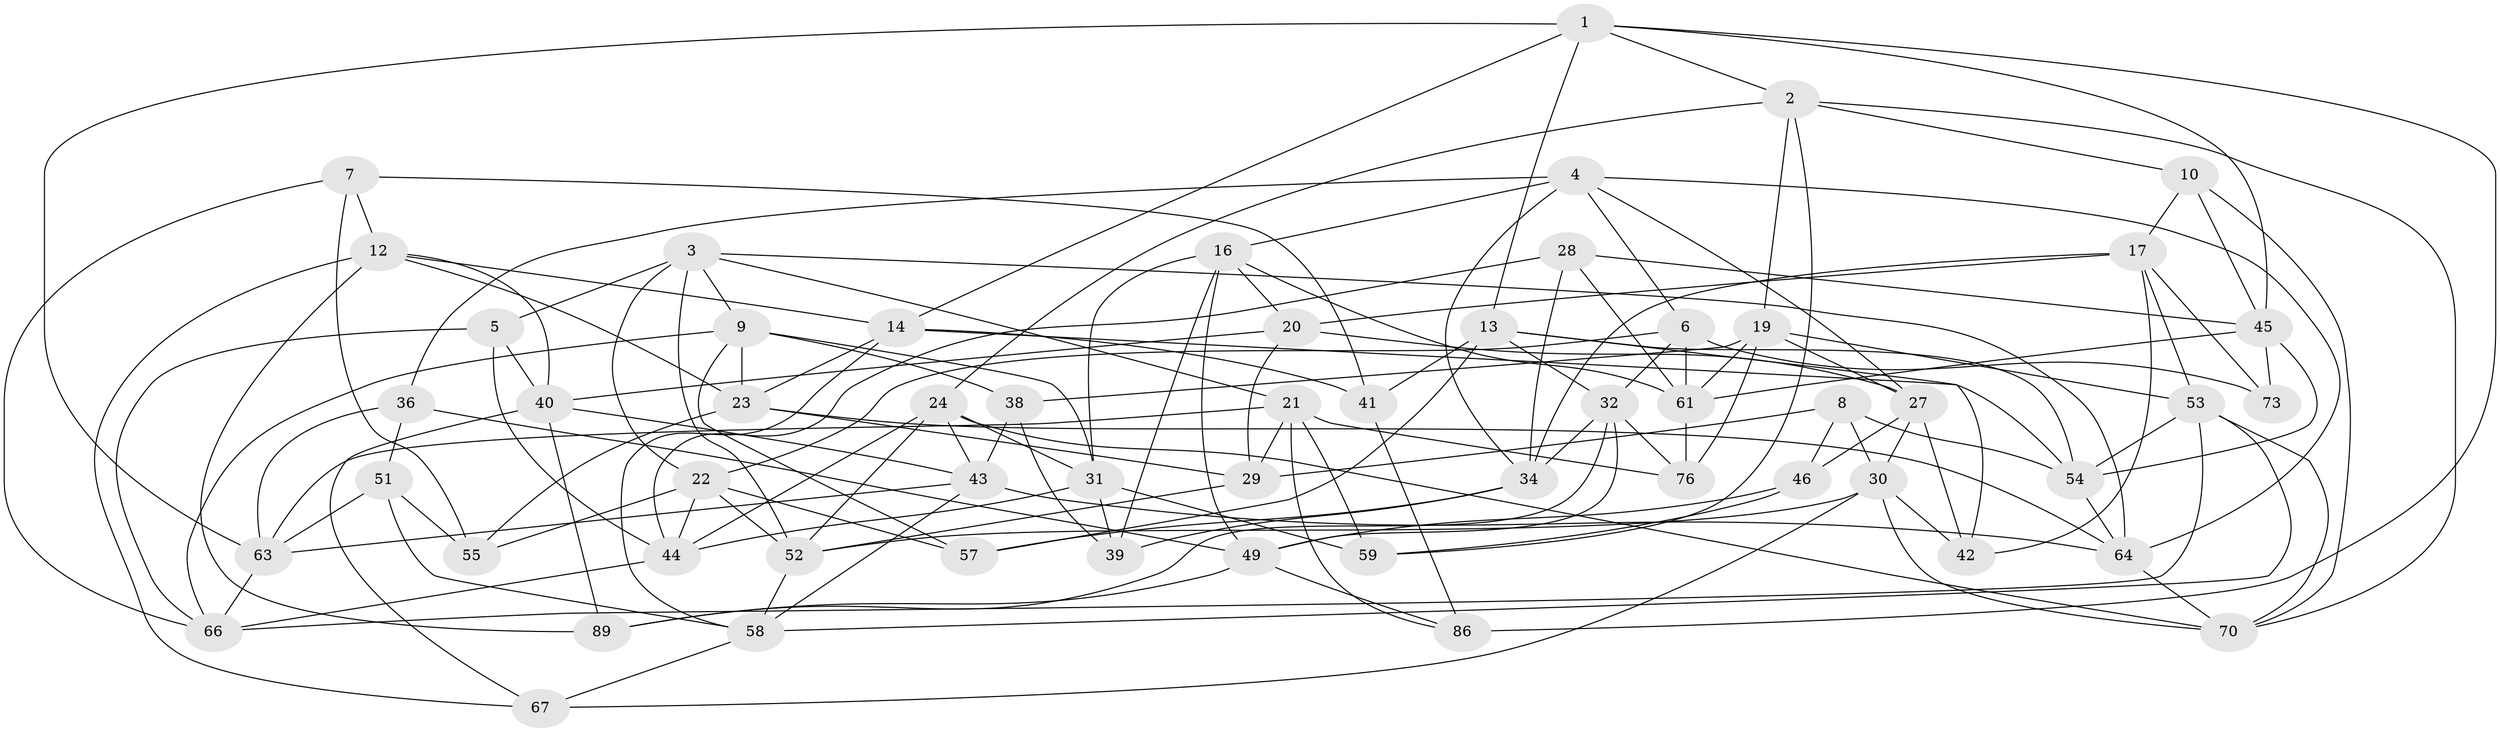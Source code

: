 // Generated by graph-tools (version 1.1) at 2025/52/02/27/25 19:52:28]
// undirected, 57 vertices, 149 edges
graph export_dot {
graph [start="1"]
  node [color=gray90,style=filled];
  1 [super="+92"];
  2 [super="+75"];
  3 [super="+88"];
  4 [super="+11"];
  5;
  6 [super="+50"];
  7;
  8;
  9 [super="+26"];
  10;
  12 [super="+18"];
  13 [super="+15"];
  14 [super="+69"];
  16 [super="+60"];
  17 [super="+71"];
  19 [super="+79"];
  20 [super="+83"];
  21 [super="+25"];
  22 [super="+90"];
  23 [super="+65"];
  24 [super="+94"];
  27 [super="+33"];
  28;
  29 [super="+80"];
  30 [super="+47"];
  31 [super="+37"];
  32 [super="+35"];
  34 [super="+62"];
  36;
  38;
  39;
  40 [super="+48"];
  41;
  42;
  43 [super="+68"];
  44 [super="+87"];
  45 [super="+93"];
  46;
  49 [super="+78"];
  51;
  52 [super="+85"];
  53 [super="+56"];
  54 [super="+82"];
  55;
  57;
  58 [super="+77"];
  59;
  61 [super="+81"];
  63 [super="+74"];
  64 [super="+72"];
  66 [super="+91"];
  67;
  70 [super="+84"];
  73;
  76;
  86;
  89;
  1 -- 2;
  1 -- 14;
  1 -- 13;
  1 -- 86;
  1 -- 63;
  1 -- 45;
  2 -- 24;
  2 -- 70;
  2 -- 10;
  2 -- 19;
  2 -- 59;
  3 -- 5;
  3 -- 9;
  3 -- 21;
  3 -- 22;
  3 -- 64;
  3 -- 52;
  4 -- 64;
  4 -- 6;
  4 -- 27;
  4 -- 16;
  4 -- 34;
  4 -- 36;
  5 -- 44;
  5 -- 66;
  5 -- 40;
  6 -- 73 [weight=2];
  6 -- 61;
  6 -- 32;
  6 -- 22;
  7 -- 12;
  7 -- 41;
  7 -- 55;
  7 -- 66;
  8 -- 46;
  8 -- 29;
  8 -- 54;
  8 -- 30;
  9 -- 31;
  9 -- 66;
  9 -- 57;
  9 -- 38;
  9 -- 23;
  10 -- 45;
  10 -- 17;
  10 -- 70;
  12 -- 40;
  12 -- 89;
  12 -- 67;
  12 -- 14;
  12 -- 23;
  13 -- 54;
  13 -- 42;
  13 -- 32;
  13 -- 57;
  13 -- 41;
  14 -- 41;
  14 -- 23;
  14 -- 54;
  14 -- 58;
  16 -- 61;
  16 -- 49;
  16 -- 20;
  16 -- 31;
  16 -- 39;
  17 -- 73;
  17 -- 42;
  17 -- 20;
  17 -- 53;
  17 -- 34;
  19 -- 53;
  19 -- 76;
  19 -- 61;
  19 -- 38;
  19 -- 27;
  20 -- 29 [weight=2];
  20 -- 40;
  20 -- 27;
  21 -- 76;
  21 -- 59;
  21 -- 86;
  21 -- 29;
  21 -- 63;
  22 -- 55;
  22 -- 57;
  22 -- 44;
  22 -- 52;
  23 -- 64;
  23 -- 55;
  23 -- 29;
  24 -- 70;
  24 -- 31;
  24 -- 44;
  24 -- 43;
  24 -- 52;
  27 -- 46;
  27 -- 42;
  27 -- 30;
  28 -- 61;
  28 -- 45;
  28 -- 34;
  28 -- 44;
  29 -- 52;
  30 -- 42;
  30 -- 52;
  30 -- 70;
  30 -- 67;
  31 -- 39;
  31 -- 59;
  31 -- 44;
  32 -- 49;
  32 -- 89;
  32 -- 76;
  32 -- 34;
  34 -- 39;
  34 -- 57;
  36 -- 63;
  36 -- 51;
  36 -- 49;
  38 -- 43;
  38 -- 39;
  40 -- 67;
  40 -- 89;
  40 -- 43;
  41 -- 86;
  43 -- 63;
  43 -- 58;
  43 -- 64;
  44 -- 66;
  45 -- 61;
  45 -- 54;
  45 -- 73;
  46 -- 59;
  46 -- 49;
  49 -- 86;
  49 -- 89;
  51 -- 55;
  51 -- 63;
  51 -- 58;
  52 -- 58;
  53 -- 66;
  53 -- 54;
  53 -- 58;
  53 -- 70;
  54 -- 64;
  58 -- 67;
  61 -- 76;
  63 -- 66;
  64 -- 70;
}
